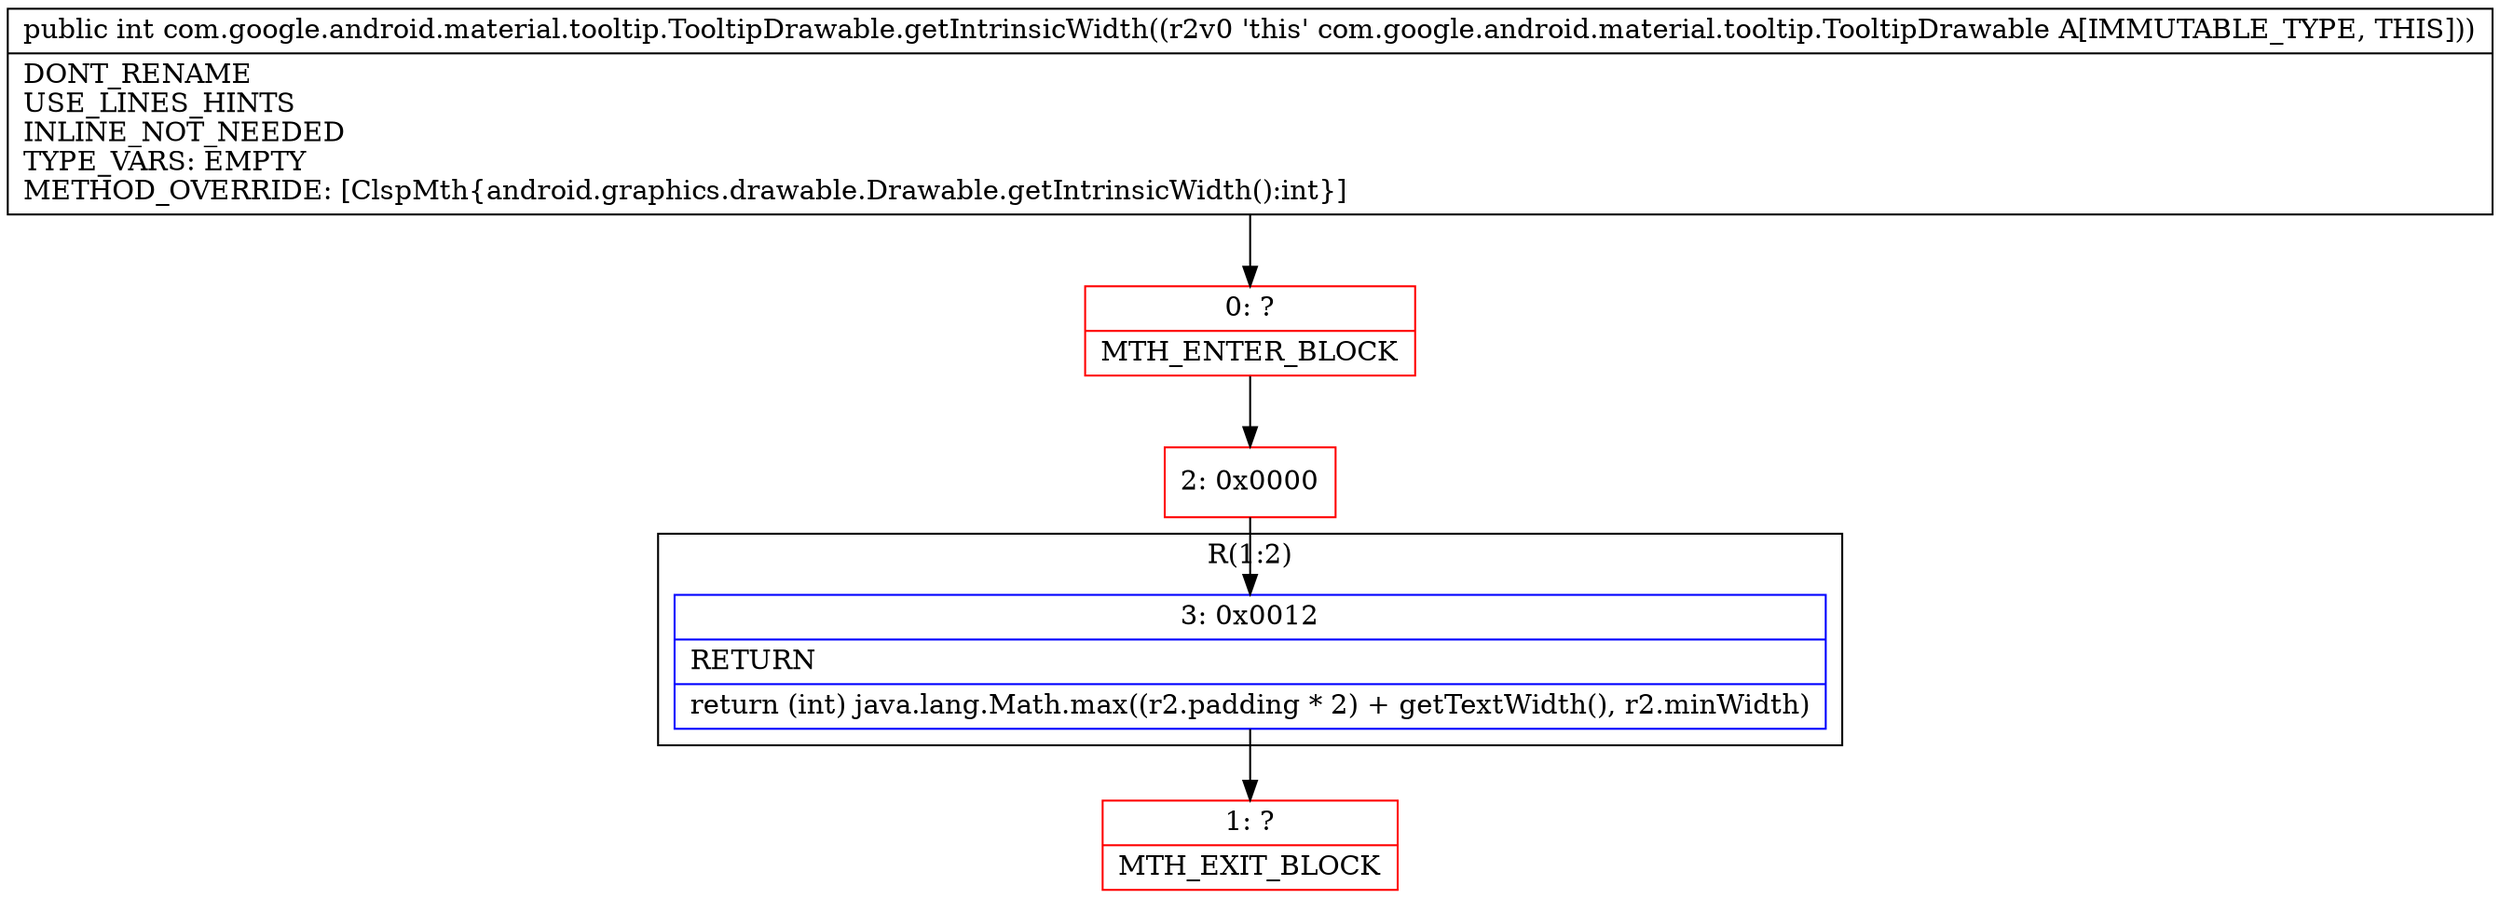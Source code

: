digraph "CFG forcom.google.android.material.tooltip.TooltipDrawable.getIntrinsicWidth()I" {
subgraph cluster_Region_1869504866 {
label = "R(1:2)";
node [shape=record,color=blue];
Node_3 [shape=record,label="{3\:\ 0x0012|RETURN\l|return (int) java.lang.Math.max((r2.padding * 2) + getTextWidth(), r2.minWidth)\l}"];
}
Node_0 [shape=record,color=red,label="{0\:\ ?|MTH_ENTER_BLOCK\l}"];
Node_2 [shape=record,color=red,label="{2\:\ 0x0000}"];
Node_1 [shape=record,color=red,label="{1\:\ ?|MTH_EXIT_BLOCK\l}"];
MethodNode[shape=record,label="{public int com.google.android.material.tooltip.TooltipDrawable.getIntrinsicWidth((r2v0 'this' com.google.android.material.tooltip.TooltipDrawable A[IMMUTABLE_TYPE, THIS]))  | DONT_RENAME\lUSE_LINES_HINTS\lINLINE_NOT_NEEDED\lTYPE_VARS: EMPTY\lMETHOD_OVERRIDE: [ClspMth\{android.graphics.drawable.Drawable.getIntrinsicWidth():int\}]\l}"];
MethodNode -> Node_0;Node_3 -> Node_1;
Node_0 -> Node_2;
Node_2 -> Node_3;
}

